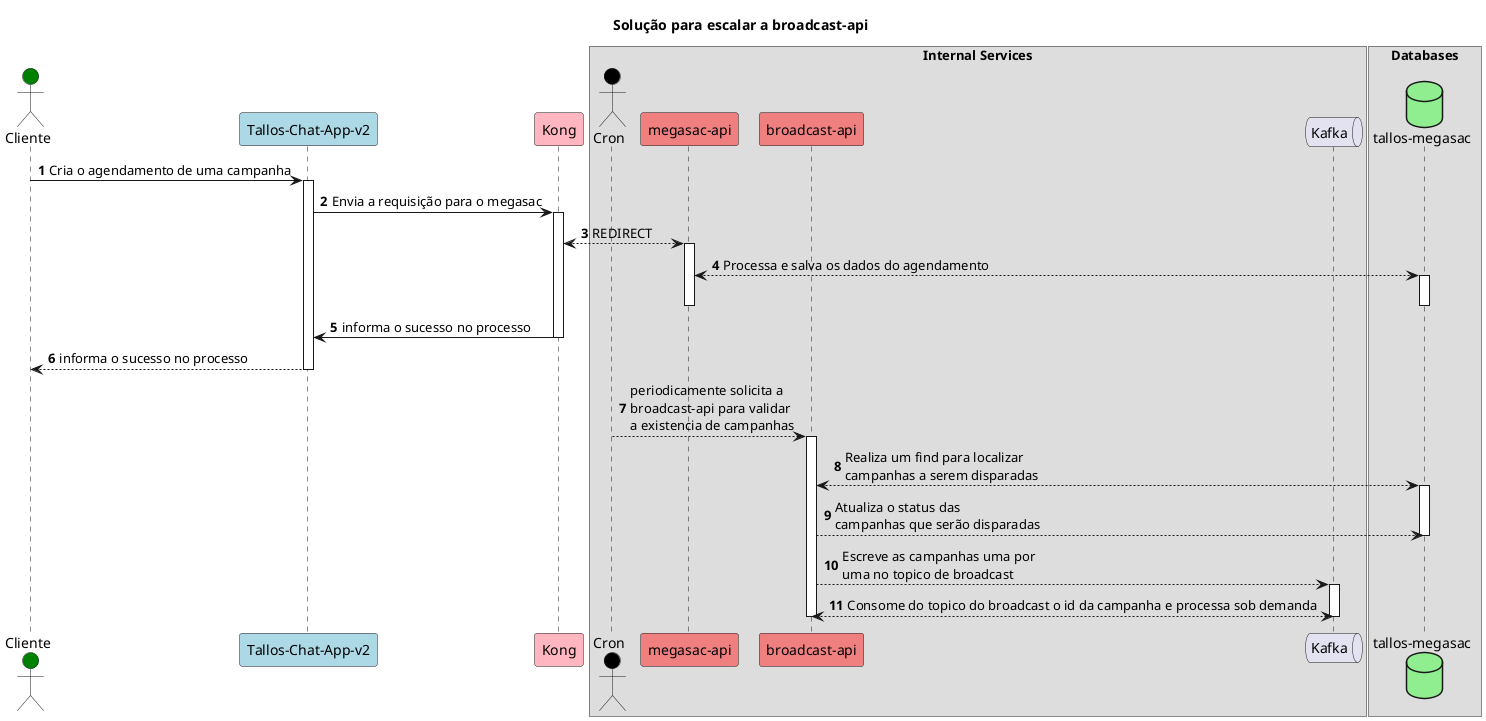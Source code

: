 @startuml escalar broadcast-api

title Solução para escalar a broadcast-api

actor Cliente as ct #Green
participant "Tallos-Chat-App-v2" as front #LightBlue
participant "Kong" as kg #LightPink

box "Internal Services"
actor Cron as cr #black
participant "megasac-api" as mcApi #LightCoral
participant "broadcast-api" as bcApi #LightCoral
queue "Kafka" as Kafka
end box

box "Databases"
database "tallos-megasac" as dbTallos #LightGreen
end box

autonumber
ct -> front: Cria o agendamento de uma campanha
activate front
front -> kg: Envia a requisição para o megasac
activate kg
kg <--> mcApi: REDIRECT
activate mcApi
mcApi <--> dbTallos: Processa e salva os dados do agendamento
activate dbTallos
deactivate dbTallos
deactivate mcApi
kg -> front: informa o sucesso no processo 
deactivate kg
front --> ct: informa o sucesso no processo 
deactivate front

cr --> bcApi: periodicamente solicita a\nbroadcast-api para validar\na existencia de campanhas
activate bcApi
bcApi <--> dbTallos: Realiza um find para localizar\ncampanhas a serem disparadas
activate dbTallos
bcApi --> dbTallos: Atualiza o status das\ncampanhas que serão disparadas
deactivate dbTallos
bcApi --> Kafka: Escreve as campanhas uma por\numa no topico de broadcast
activate Kafka

bcApi <--> Kafka: Consome do topico do broadcast o id da campanha e processa sob demanda
deactivate bcApi
deactivate Kafka
@enduml
